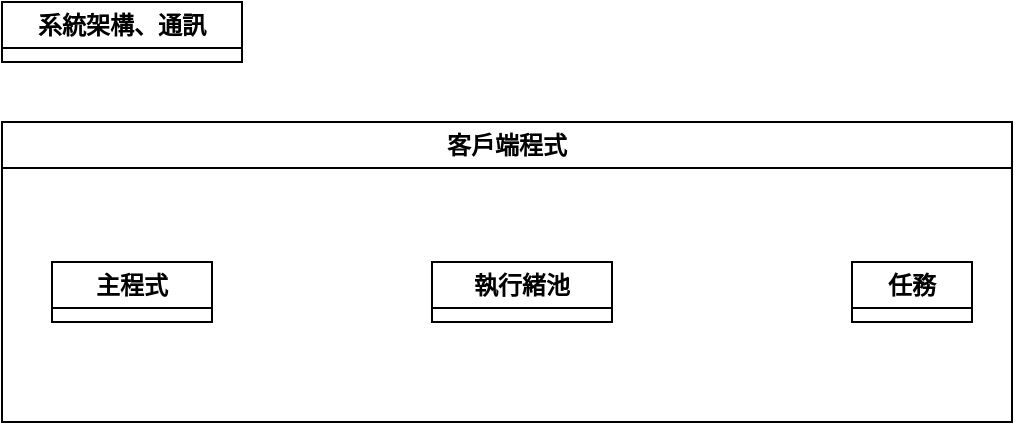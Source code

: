 <mxfile version="21.2.7" type="device">
  <diagram name="第 1 页" id="LXphBNRdYi32Dz727fMi">
    <mxGraphModel dx="1562" dy="837" grid="1" gridSize="10" guides="1" tooltips="1" connect="1" arrows="1" fold="1" page="1" pageScale="1" pageWidth="827" pageHeight="1169" math="0" shadow="0">
      <root>
        <mxCell id="0" />
        <mxCell id="1" parent="0" />
        <mxCell id="011NTTUWW6af43eOhtOa-1" value="系統架構、通訊" style="swimlane;whiteSpace=wrap;html=1;" vertex="1" collapsed="1" parent="1">
          <mxGeometry x="15" y="40" width="120" height="30" as="geometry">
            <mxRectangle x="20" y="40" width="1050" height="1010" as="alternateBounds" />
          </mxGeometry>
        </mxCell>
        <mxCell id="KqupfGYwpNCgRnsgn26B-1" value="" style="rounded=0;whiteSpace=wrap;html=1;" parent="011NTTUWW6af43eOhtOa-1" vertex="1">
          <mxGeometry x="33.75" y="90" width="140" height="370" as="geometry" />
        </mxCell>
        <mxCell id="KqupfGYwpNCgRnsgn26B-2" value="Web" style="rounded=0;whiteSpace=wrap;html=1;fillColor=#d5e8d4;strokeColor=#82b366;" parent="011NTTUWW6af43eOhtOa-1" vertex="1">
          <mxGeometry x="48.75" y="130" width="110" height="60" as="geometry" />
        </mxCell>
        <mxCell id="KqupfGYwpNCgRnsgn26B-5" value="Client" style="text;html=1;strokeColor=none;fillColor=none;align=center;verticalAlign=middle;whiteSpace=wrap;rounded=0;" parent="011NTTUWW6af43eOhtOa-1" vertex="1">
          <mxGeometry x="73.75" y="50" width="60" height="30" as="geometry" />
        </mxCell>
        <mxCell id="KqupfGYwpNCgRnsgn26B-6" value="" style="rounded=0;whiteSpace=wrap;html=1;" parent="011NTTUWW6af43eOhtOa-1" vertex="1">
          <mxGeometry x="303.75" y="90" width="140" height="370" as="geometry" />
        </mxCell>
        <mxCell id="KqupfGYwpNCgRnsgn26B-8" value="" style="endArrow=classic;html=1;rounded=0;exitX=1.014;exitY=0.091;exitDx=0;exitDy=0;exitPerimeter=0;entryX=-0.021;entryY=0.199;entryDx=0;entryDy=0;entryPerimeter=0;" parent="011NTTUWW6af43eOhtOa-1" source="KqupfGYwpNCgRnsgn26B-1" target="KqupfGYwpNCgRnsgn26B-6" edge="1">
          <mxGeometry width="50" height="50" relative="1" as="geometry">
            <mxPoint x="393.75" y="290" as="sourcePoint" />
            <mxPoint x="443.75" y="240" as="targetPoint" />
          </mxGeometry>
        </mxCell>
        <mxCell id="KqupfGYwpNCgRnsgn26B-10" value="" style="endArrow=classic;html=1;rounded=0;entryX=1.029;entryY=0.382;entryDx=0;entryDy=0;entryPerimeter=0;exitX=-0.014;exitY=0.323;exitDx=0;exitDy=0;exitPerimeter=0;" parent="011NTTUWW6af43eOhtOa-1" source="KqupfGYwpNCgRnsgn26B-6" target="KqupfGYwpNCgRnsgn26B-1" edge="1">
          <mxGeometry width="50" height="50" relative="1" as="geometry">
            <mxPoint x="393.75" y="290" as="sourcePoint" />
            <mxPoint x="443.75" y="240" as="targetPoint" />
          </mxGeometry>
        </mxCell>
        <mxCell id="KqupfGYwpNCgRnsgn26B-14" value="" style="endArrow=classic;startArrow=classic;html=1;rounded=0;exitX=1;exitY=0.574;exitDx=0;exitDy=0;exitPerimeter=0;entryX=0.014;entryY=0.574;entryDx=0;entryDy=0;entryPerimeter=0;" parent="011NTTUWW6af43eOhtOa-1" source="KqupfGYwpNCgRnsgn26B-1" target="KqupfGYwpNCgRnsgn26B-6" edge="1">
          <mxGeometry width="50" height="50" relative="1" as="geometry">
            <mxPoint x="393.75" y="290" as="sourcePoint" />
            <mxPoint x="443.75" y="240" as="targetPoint" />
          </mxGeometry>
        </mxCell>
        <mxCell id="KqupfGYwpNCgRnsgn26B-7" value="WebSocket Server" style="text;html=1;strokeColor=none;fillColor=none;align=center;verticalAlign=middle;whiteSpace=wrap;rounded=0;" parent="011NTTUWW6af43eOhtOa-1" vertex="1">
          <mxGeometry x="318.75" y="50" width="110" height="30" as="geometry" />
        </mxCell>
        <mxCell id="KqupfGYwpNCgRnsgn26B-9" value="Handshake" style="text;html=1;align=center;verticalAlign=middle;resizable=0;points=[];autosize=1;strokeColor=none;fillColor=none;" parent="011NTTUWW6af43eOhtOa-1" vertex="1">
          <mxGeometry x="203.75" y="108" width="80" height="30" as="geometry" />
        </mxCell>
        <mxCell id="KqupfGYwpNCgRnsgn26B-11" value="Acknowledge" style="text;html=1;align=center;verticalAlign=middle;resizable=0;points=[];autosize=1;strokeColor=none;fillColor=none;" parent="011NTTUWW6af43eOhtOa-1" vertex="1">
          <mxGeometry x="193.75" y="180" width="90" height="30" as="geometry" />
        </mxCell>
        <mxCell id="KqupfGYwpNCgRnsgn26B-15" value="Bi-direction Messages" style="text;html=1;align=center;verticalAlign=middle;resizable=0;points=[];autosize=1;strokeColor=none;fillColor=none;" parent="011NTTUWW6af43eOhtOa-1" vertex="1">
          <mxGeometry x="168.75" y="270" width="140" height="30" as="geometry" />
        </mxCell>
        <mxCell id="KqupfGYwpNCgRnsgn26B-16" value="" style="endArrow=classic;startArrow=classic;html=1;rounded=0;exitX=1;exitY=0.574;exitDx=0;exitDy=0;exitPerimeter=0;entryX=0.014;entryY=0.574;entryDx=0;entryDy=0;entryPerimeter=0;" parent="011NTTUWW6af43eOhtOa-1" edge="1">
          <mxGeometry width="50" height="50" relative="1" as="geometry">
            <mxPoint x="173.75" y="422" as="sourcePoint" />
            <mxPoint x="305.75" y="422" as="targetPoint" />
          </mxGeometry>
        </mxCell>
        <mxCell id="KqupfGYwpNCgRnsgn26B-17" value="Connection End" style="text;html=1;align=center;verticalAlign=middle;resizable=0;points=[];autosize=1;strokeColor=none;fillColor=none;" parent="011NTTUWW6af43eOhtOa-1" vertex="1">
          <mxGeometry x="183.75" y="390" width="110" height="30" as="geometry" />
        </mxCell>
        <mxCell id="KqupfGYwpNCgRnsgn26B-19" value="" style="rounded=0;whiteSpace=wrap;html=1;" parent="011NTTUWW6af43eOhtOa-1" vertex="1">
          <mxGeometry x="563.75" y="90" width="140" height="370" as="geometry" />
        </mxCell>
        <mxCell id="KqupfGYwpNCgRnsgn26B-20" value="RabbitMQ Server" style="text;html=1;strokeColor=none;fillColor=none;align=center;verticalAlign=middle;whiteSpace=wrap;rounded=0;" parent="011NTTUWW6af43eOhtOa-1" vertex="1">
          <mxGeometry x="578.75" y="50" width="110" height="30" as="geometry" />
        </mxCell>
        <mxCell id="KqupfGYwpNCgRnsgn26B-22" value="Pending&lt;br&gt;Queue" style="rounded=0;whiteSpace=wrap;html=1;fillColor=#ffe6cc;strokeColor=#d79b00;" parent="011NTTUWW6af43eOhtOa-1" vertex="1">
          <mxGeometry x="578.75" y="130" width="110" height="110" as="geometry" />
        </mxCell>
        <mxCell id="KqupfGYwpNCgRnsgn26B-24" style="edgeStyle=orthogonalEdgeStyle;rounded=0;orthogonalLoop=1;jettySize=auto;html=1;exitX=1;exitY=0.25;exitDx=0;exitDy=0;entryX=0;entryY=0.5;entryDx=0;entryDy=0;" parent="011NTTUWW6af43eOhtOa-1" source="KqupfGYwpNCgRnsgn26B-6" target="KqupfGYwpNCgRnsgn26B-22" edge="1">
          <mxGeometry relative="1" as="geometry">
            <Array as="points">
              <mxPoint x="443.75" y="185" />
            </Array>
          </mxGeometry>
        </mxCell>
        <mxCell id="KqupfGYwpNCgRnsgn26B-25" style="edgeStyle=orthogonalEdgeStyle;rounded=0;orthogonalLoop=1;jettySize=auto;html=1;exitX=0;exitY=0.5;exitDx=0;exitDy=0;" parent="011NTTUWW6af43eOhtOa-1" source="KqupfGYwpNCgRnsgn26B-23" edge="1">
          <mxGeometry relative="1" as="geometry">
            <mxPoint x="443.75" y="375" as="targetPoint" />
          </mxGeometry>
        </mxCell>
        <mxCell id="KqupfGYwpNCgRnsgn26B-23" value="Result&lt;br&gt;Queue" style="rounded=0;whiteSpace=wrap;html=1;fillColor=#ffe6cc;strokeColor=#d79b00;" parent="011NTTUWW6af43eOhtOa-1" vertex="1">
          <mxGeometry x="578.75" y="320" width="110" height="110" as="geometry" />
        </mxCell>
        <mxCell id="KqupfGYwpNCgRnsgn26B-26" value="&lt;font color=&quot;#ff3333&quot;&gt;JSON Payload&lt;/font&gt;" style="text;html=1;align=center;verticalAlign=middle;resizable=0;points=[];autosize=1;strokeColor=none;fillColor=none;" parent="011NTTUWW6af43eOhtOa-1" vertex="1">
          <mxGeometry x="188.75" y="310" width="100" height="30" as="geometry" />
        </mxCell>
        <mxCell id="KqupfGYwpNCgRnsgn26B-28" value="&lt;font color=&quot;#ff3333&quot;&gt;JSON Payload&lt;br&gt;&lt;/font&gt;" style="text;html=1;align=center;verticalAlign=middle;resizable=0;points=[];autosize=1;strokeColor=none;fillColor=none;" parent="011NTTUWW6af43eOhtOa-1" vertex="1">
          <mxGeometry x="453.75" y="190" width="100" height="30" as="geometry" />
        </mxCell>
        <mxCell id="KqupfGYwpNCgRnsgn26B-29" value="&lt;font color=&quot;#ff3333&quot;&gt;JSON Payload&lt;/font&gt;" style="text;html=1;align=center;verticalAlign=middle;resizable=0;points=[];autosize=1;strokeColor=none;fillColor=none;" parent="011NTTUWW6af43eOhtOa-1" vertex="1">
          <mxGeometry x="453.75" y="385" width="100" height="30" as="geometry" />
        </mxCell>
        <mxCell id="KqupfGYwpNCgRnsgn26B-30" value="Application" style="rounded=0;whiteSpace=wrap;html=1;fillColor=#d5e8d4;strokeColor=#82b366;" parent="011NTTUWW6af43eOhtOa-1" vertex="1">
          <mxGeometry x="48.75" y="250" width="110" height="60" as="geometry" />
        </mxCell>
        <mxCell id="KqupfGYwpNCgRnsgn26B-31" value="Program" style="rounded=0;whiteSpace=wrap;html=1;fillColor=#d5e8d4;strokeColor=#82b366;" parent="011NTTUWW6af43eOhtOa-1" vertex="1">
          <mxGeometry x="48.75" y="370" width="110" height="60" as="geometry" />
        </mxCell>
        <mxCell id="KqupfGYwpNCgRnsgn26B-32" value="Producer" style="text;html=1;align=center;verticalAlign=middle;resizable=0;points=[];autosize=1;strokeColor=none;fillColor=none;" parent="011NTTUWW6af43eOhtOa-1" vertex="1">
          <mxGeometry x="468.75" y="150" width="70" height="30" as="geometry" />
        </mxCell>
        <mxCell id="KqupfGYwpNCgRnsgn26B-33" value="Consumer" style="text;html=1;align=center;verticalAlign=middle;resizable=0;points=[];autosize=1;strokeColor=none;fillColor=none;" parent="011NTTUWW6af43eOhtOa-1" vertex="1">
          <mxGeometry x="463.75" y="340" width="80" height="30" as="geometry" />
        </mxCell>
        <mxCell id="KqupfGYwpNCgRnsgn26B-40" value="Client Message&lt;br style=&quot;border-color: var(--border-color);&quot;&gt;JSON Payload" style="swimlane;fontStyle=1;align=center;verticalAlign=top;childLayout=stackLayout;horizontal=1;startSize=40;horizontalStack=0;resizeParent=1;resizeParentMax=0;resizeLast=0;collapsible=0;marginBottom=0;html=1;whiteSpace=wrap;" parent="011NTTUWW6af43eOhtOa-1" vertex="1">
          <mxGeometry x="48.75" y="585" width="140" height="70" as="geometry" />
        </mxCell>
        <mxCell id="qoFY-LqlF0WkJDyeRGyF-2" value="ClientName" style="text;html=1;strokeColor=none;fillColor=none;align=center;verticalAlign=middle;spacingLeft=4;spacingRight=4;overflow=hidden;rotatable=0;points=[[0,0.5],[1,0.5]];portConstraint=eastwest;whiteSpace=wrap;" parent="KqupfGYwpNCgRnsgn26B-40" vertex="1">
          <mxGeometry y="40" width="140" height="30" as="geometry" />
        </mxCell>
        <mxCell id="KqupfGYwpNCgRnsgn26B-43" value="Server Message&lt;br style=&quot;border-color: var(--border-color);&quot;&gt;JSON Payload" style="swimlane;fontStyle=1;align=center;verticalAlign=top;childLayout=stackLayout;horizontal=1;startSize=40;horizontalStack=0;resizeParent=1;resizeParentMax=0;resizeLast=0;collapsible=0;marginBottom=0;html=1;whiteSpace=wrap;" parent="011NTTUWW6af43eOhtOa-1" vertex="1">
          <mxGeometry x="318.75" y="585" width="140" height="70" as="geometry" />
        </mxCell>
        <mxCell id="KqupfGYwpNCgRnsgn26B-47" value="ClientUUID" style="text;html=1;strokeColor=none;fillColor=none;align=center;verticalAlign=middle;spacingLeft=4;spacingRight=4;overflow=hidden;rotatable=0;points=[[0,0.5],[1,0.5]];portConstraint=eastwest;whiteSpace=wrap;" parent="KqupfGYwpNCgRnsgn26B-43" vertex="1">
          <mxGeometry y="40" width="140" height="30" as="geometry" />
        </mxCell>
        <mxCell id="PRVAVNiG4iK3DcqKCOQi-12" style="edgeStyle=orthogonalEdgeStyle;rounded=0;orthogonalLoop=1;jettySize=auto;html=1;exitX=1;exitY=0.25;exitDx=0;exitDy=0;entryX=0;entryY=0.25;entryDx=0;entryDy=0;" parent="011NTTUWW6af43eOhtOa-1" source="KqupfGYwpNCgRnsgn26B-40" target="KqupfGYwpNCgRnsgn26B-43" edge="1">
          <mxGeometry relative="1" as="geometry" />
        </mxCell>
        <mxCell id="PRVAVNiG4iK3DcqKCOQi-13" style="edgeStyle=orthogonalEdgeStyle;rounded=0;orthogonalLoop=1;jettySize=auto;html=1;exitX=0;exitY=0.5;exitDx=0;exitDy=0;" parent="011NTTUWW6af43eOhtOa-1" source="KqupfGYwpNCgRnsgn26B-47" target="qoFY-LqlF0WkJDyeRGyF-2" edge="1">
          <mxGeometry relative="1" as="geometry" />
        </mxCell>
        <mxCell id="KqupfGYwpNCgRnsgn26B-48" value="RabbitMQ&lt;br&gt;JSON Payload" style="swimlane;fontStyle=1;align=center;verticalAlign=top;childLayout=stackLayout;horizontal=1;startSize=40;horizontalStack=0;resizeParent=1;resizeParentMax=0;resizeLast=0;collapsible=0;marginBottom=0;html=1;whiteSpace=wrap;" parent="011NTTUWW6af43eOhtOa-1" vertex="1">
          <mxGeometry x="608.75" y="560" width="140" height="160" as="geometry" />
        </mxCell>
        <mxCell id="j6kptWZ_kedB2TX_4ibh-8" value="ClientUUID" style="text;html=1;strokeColor=none;fillColor=none;align=center;verticalAlign=middle;spacingLeft=4;spacingRight=4;overflow=hidden;rotatable=0;points=[[0,0.5],[1,0.5]];portConstraint=eastwest;whiteSpace=wrap;" parent="KqupfGYwpNCgRnsgn26B-48" vertex="1">
          <mxGeometry y="40" width="140" height="30" as="geometry" />
        </mxCell>
        <mxCell id="HzzBQW3_Ap6hoxM3S4qQ-1" value="ImageFileName" style="text;html=1;strokeColor=none;fillColor=none;align=center;verticalAlign=middle;spacingLeft=4;spacingRight=4;overflow=hidden;rotatable=0;points=[[0,0.5],[1,0.5]];portConstraint=eastwest;whiteSpace=wrap;" parent="KqupfGYwpNCgRnsgn26B-48" vertex="1">
          <mxGeometry y="70" width="140" height="30" as="geometry" />
        </mxCell>
        <mxCell id="KqupfGYwpNCgRnsgn26B-50" value="ImageBase64Data" style="text;html=1;strokeColor=none;fillColor=none;align=center;verticalAlign=middle;spacingLeft=4;spacingRight=4;overflow=hidden;rotatable=0;points=[[0,0.5],[1,0.5]];portConstraint=eastwest;whiteSpace=wrap;" parent="KqupfGYwpNCgRnsgn26B-48" vertex="1">
          <mxGeometry y="100" width="140" height="30" as="geometry" />
        </mxCell>
        <mxCell id="KqupfGYwpNCgRnsgn26B-51" value="OcrResult" style="text;html=1;strokeColor=none;fillColor=none;align=center;verticalAlign=middle;spacingLeft=4;spacingRight=4;overflow=hidden;rotatable=0;points=[[0,0.5],[1,0.5]];portConstraint=eastwest;whiteSpace=wrap;" parent="KqupfGYwpNCgRnsgn26B-48" vertex="1">
          <mxGeometry y="130" width="140" height="30" as="geometry" />
        </mxCell>
        <mxCell id="KqupfGYwpNCgRnsgn26B-66" style="edgeStyle=orthogonalEdgeStyle;rounded=0;orthogonalLoop=1;jettySize=auto;html=1;exitX=0;exitY=0.75;exitDx=0;exitDy=0;entryX=1;entryY=0.5;entryDx=0;entryDy=0;" parent="011NTTUWW6af43eOhtOa-1" source="KqupfGYwpNCgRnsgn26B-52" target="KqupfGYwpNCgRnsgn26B-23" edge="1">
          <mxGeometry relative="1" as="geometry">
            <Array as="points">
              <mxPoint x="813.75" y="375" />
            </Array>
          </mxGeometry>
        </mxCell>
        <mxCell id="KqupfGYwpNCgRnsgn26B-52" value="" style="rounded=0;whiteSpace=wrap;html=1;" parent="011NTTUWW6af43eOhtOa-1" vertex="1">
          <mxGeometry x="813.75" y="90" width="140" height="370" as="geometry" />
        </mxCell>
        <mxCell id="KqupfGYwpNCgRnsgn26B-62" style="edgeStyle=orthogonalEdgeStyle;rounded=0;orthogonalLoop=1;jettySize=auto;html=1;exitX=1;exitY=0.5;exitDx=0;exitDy=0;entryX=0;entryY=0.25;entryDx=0;entryDy=0;" parent="011NTTUWW6af43eOhtOa-1" source="KqupfGYwpNCgRnsgn26B-22" target="KqupfGYwpNCgRnsgn26B-52" edge="1">
          <mxGeometry relative="1" as="geometry">
            <Array as="points">
              <mxPoint x="688.75" y="183" />
              <mxPoint x="751.75" y="183" />
            </Array>
          </mxGeometry>
        </mxCell>
        <mxCell id="KqupfGYwpNCgRnsgn26B-53" value="Process 1" style="rounded=0;whiteSpace=wrap;html=1;fillColor=#dae8fc;strokeColor=#6c8ebf;" parent="011NTTUWW6af43eOhtOa-1" vertex="1">
          <mxGeometry x="828.75" y="130" width="110" height="60" as="geometry" />
        </mxCell>
        <mxCell id="KqupfGYwpNCgRnsgn26B-54" value="OCR Server" style="text;html=1;strokeColor=none;fillColor=none;align=center;verticalAlign=middle;whiteSpace=wrap;rounded=0;" parent="011NTTUWW6af43eOhtOa-1" vertex="1">
          <mxGeometry x="848.75" y="50" width="70" height="30" as="geometry" />
        </mxCell>
        <mxCell id="KqupfGYwpNCgRnsgn26B-55" value="Process 2" style="rounded=0;whiteSpace=wrap;html=1;fillColor=#dae8fc;strokeColor=#6c8ebf;" parent="011NTTUWW6af43eOhtOa-1" vertex="1">
          <mxGeometry x="828.75" y="210" width="110" height="60" as="geometry" />
        </mxCell>
        <mxCell id="KqupfGYwpNCgRnsgn26B-56" value="....." style="rounded=0;whiteSpace=wrap;html=1;fillColor=#dae8fc;strokeColor=#6c8ebf;" parent="011NTTUWW6af43eOhtOa-1" vertex="1">
          <mxGeometry x="828.75" y="370" width="110" height="60" as="geometry" />
        </mxCell>
        <mxCell id="KqupfGYwpNCgRnsgn26B-57" value="Process 3" style="rounded=0;whiteSpace=wrap;html=1;fillColor=#dae8fc;strokeColor=#6c8ebf;" parent="011NTTUWW6af43eOhtOa-1" vertex="1">
          <mxGeometry x="828.75" y="290" width="110" height="60" as="geometry" />
        </mxCell>
        <mxCell id="KqupfGYwpNCgRnsgn26B-58" value="OCR Server&lt;br&gt;JSON Payload" style="swimlane;fontStyle=1;align=center;verticalAlign=top;childLayout=stackLayout;horizontal=1;startSize=40;horizontalStack=0;resizeParent=1;resizeParentMax=0;resizeLast=0;collapsible=0;marginBottom=0;html=1;whiteSpace=wrap;" parent="011NTTUWW6af43eOhtOa-1" vertex="1">
          <mxGeometry x="858.75" y="560" width="140" height="130" as="geometry" />
        </mxCell>
        <mxCell id="j6kptWZ_kedB2TX_4ibh-9" value="ClientUUID" style="text;html=1;strokeColor=none;fillColor=none;align=center;verticalAlign=middle;spacingLeft=4;spacingRight=4;overflow=hidden;rotatable=0;points=[[0,0.5],[1,0.5]];portConstraint=eastwest;whiteSpace=wrap;" parent="KqupfGYwpNCgRnsgn26B-58" vertex="1">
          <mxGeometry y="40" width="140" height="30" as="geometry" />
        </mxCell>
        <mxCell id="HzzBQW3_Ap6hoxM3S4qQ-2" value="ImageFileName" style="text;html=1;strokeColor=none;fillColor=none;align=center;verticalAlign=middle;spacingLeft=4;spacingRight=4;overflow=hidden;rotatable=0;points=[[0,0.5],[1,0.5]];portConstraint=eastwest;whiteSpace=wrap;" parent="KqupfGYwpNCgRnsgn26B-58" vertex="1">
          <mxGeometry y="70" width="140" height="30" as="geometry" />
        </mxCell>
        <mxCell id="KqupfGYwpNCgRnsgn26B-61" value="OcrResult" style="text;html=1;strokeColor=none;fillColor=none;align=center;verticalAlign=middle;spacingLeft=4;spacingRight=4;overflow=hidden;rotatable=0;points=[[0,0.5],[1,0.5]];portConstraint=eastwest;whiteSpace=wrap;" parent="KqupfGYwpNCgRnsgn26B-58" vertex="1">
          <mxGeometry y="100" width="140" height="30" as="geometry" />
        </mxCell>
        <mxCell id="HzzBQW3_Ap6hoxM3S4qQ-3" style="edgeStyle=orthogonalEdgeStyle;rounded=0;orthogonalLoop=1;jettySize=auto;html=1;entryX=0;entryY=0.5;entryDx=0;entryDy=0;" parent="011NTTUWW6af43eOhtOa-1" source="j6kptWZ_kedB2TX_4ibh-8" target="j6kptWZ_kedB2TX_4ibh-9" edge="1">
          <mxGeometry relative="1" as="geometry" />
        </mxCell>
        <mxCell id="HzzBQW3_Ap6hoxM3S4qQ-4" style="edgeStyle=orthogonalEdgeStyle;rounded=0;orthogonalLoop=1;jettySize=auto;html=1;exitX=0;exitY=0.5;exitDx=0;exitDy=0;entryX=1;entryY=0.5;entryDx=0;entryDy=0;" parent="011NTTUWW6af43eOhtOa-1" source="HzzBQW3_Ap6hoxM3S4qQ-2" target="HzzBQW3_Ap6hoxM3S4qQ-1" edge="1">
          <mxGeometry relative="1" as="geometry" />
        </mxCell>
        <mxCell id="KqupfGYwpNCgRnsgn26B-67" value="&lt;font color=&quot;#ff3333&quot;&gt;JSON Payload&lt;/font&gt;" style="text;html=1;align=center;verticalAlign=middle;resizable=0;points=[];autosize=1;strokeColor=none;fillColor=none;" parent="011NTTUWW6af43eOhtOa-1" vertex="1">
          <mxGeometry x="703.75" y="190" width="100" height="30" as="geometry" />
        </mxCell>
        <mxCell id="KqupfGYwpNCgRnsgn26B-68" value="Consumer" style="text;html=1;align=center;verticalAlign=middle;resizable=0;points=[];autosize=1;strokeColor=none;fillColor=none;" parent="011NTTUWW6af43eOhtOa-1" vertex="1">
          <mxGeometry x="713.75" y="145" width="80" height="30" as="geometry" />
        </mxCell>
        <mxCell id="KqupfGYwpNCgRnsgn26B-69" value="&lt;font color=&quot;#ff3333&quot;&gt;JSON Payload&lt;/font&gt;" style="text;html=1;align=center;verticalAlign=middle;resizable=0;points=[];autosize=1;strokeColor=none;fillColor=none;" parent="011NTTUWW6af43eOhtOa-1" vertex="1">
          <mxGeometry x="703.75" y="380" width="100" height="30" as="geometry" />
        </mxCell>
        <mxCell id="KqupfGYwpNCgRnsgn26B-70" value="Producer" style="text;html=1;align=center;verticalAlign=middle;resizable=0;points=[];autosize=1;strokeColor=none;fillColor=none;" parent="011NTTUWW6af43eOhtOa-1" vertex="1">
          <mxGeometry x="718.75" y="340" width="70" height="30" as="geometry" />
        </mxCell>
        <mxCell id="j6kptWZ_kedB2TX_4ibh-1" value="Coroutine 1" style="rounded=0;whiteSpace=wrap;html=1;fillColor=#dae8fc;strokeColor=#6c8ebf;" parent="011NTTUWW6af43eOhtOa-1" vertex="1">
          <mxGeometry x="318.75" y="125" width="110" height="60" as="geometry" />
        </mxCell>
        <mxCell id="j6kptWZ_kedB2TX_4ibh-2" value="Coroutine 2" style="rounded=0;whiteSpace=wrap;html=1;fillColor=#dae8fc;strokeColor=#6c8ebf;" parent="011NTTUWW6af43eOhtOa-1" vertex="1">
          <mxGeometry x="318.75" y="205" width="110" height="60" as="geometry" />
        </mxCell>
        <mxCell id="j6kptWZ_kedB2TX_4ibh-3" value="....." style="rounded=0;whiteSpace=wrap;html=1;fillColor=#dae8fc;strokeColor=#6c8ebf;" parent="011NTTUWW6af43eOhtOa-1" vertex="1">
          <mxGeometry x="318.75" y="365" width="110" height="60" as="geometry" />
        </mxCell>
        <mxCell id="j6kptWZ_kedB2TX_4ibh-4" value="Coroutine 3" style="rounded=0;whiteSpace=wrap;html=1;fillColor=#dae8fc;strokeColor=#6c8ebf;" parent="011NTTUWW6af43eOhtOa-1" vertex="1">
          <mxGeometry x="318.75" y="285" width="110" height="60" as="geometry" />
        </mxCell>
        <mxCell id="PRVAVNiG4iK3DcqKCOQi-2" value="Client Message&lt;br style=&quot;border-color: var(--border-color);&quot;&gt;JSON Payload" style="swimlane;fontStyle=1;align=center;verticalAlign=top;childLayout=stackLayout;horizontal=1;startSize=40;horizontalStack=0;resizeParent=1;resizeParentMax=0;resizeLast=0;collapsible=0;marginBottom=0;html=1;whiteSpace=wrap;" parent="011NTTUWW6af43eOhtOa-1" vertex="1">
          <mxGeometry x="48.75" y="850" width="140" height="130" as="geometry" />
        </mxCell>
        <mxCell id="PRVAVNiG4iK3DcqKCOQi-11" value="ClientUUID" style="text;html=1;strokeColor=none;fillColor=none;align=center;verticalAlign=middle;spacingLeft=4;spacingRight=4;overflow=hidden;rotatable=0;points=[[0,0.5],[1,0.5]];portConstraint=eastwest;whiteSpace=wrap;" parent="PRVAVNiG4iK3DcqKCOQi-2" vertex="1">
          <mxGeometry y="40" width="140" height="30" as="geometry" />
        </mxCell>
        <mxCell id="PRVAVNiG4iK3DcqKCOQi-4" value="ImageFileName" style="text;html=1;strokeColor=none;fillColor=none;align=center;verticalAlign=middle;spacingLeft=4;spacingRight=4;overflow=hidden;rotatable=0;points=[[0,0.5],[1,0.5]];portConstraint=eastwest;whiteSpace=wrap;" parent="PRVAVNiG4iK3DcqKCOQi-2" vertex="1">
          <mxGeometry y="70" width="140" height="30" as="geometry" />
        </mxCell>
        <mxCell id="PRVAVNiG4iK3DcqKCOQi-5" value="ImageBase64Data" style="text;html=1;strokeColor=none;fillColor=none;align=center;verticalAlign=middle;spacingLeft=4;spacingRight=4;overflow=hidden;rotatable=0;points=[[0,0.5],[1,0.5]];portConstraint=eastwest;whiteSpace=wrap;" parent="PRVAVNiG4iK3DcqKCOQi-2" vertex="1">
          <mxGeometry y="100" width="140" height="30" as="geometry" />
        </mxCell>
        <mxCell id="PRVAVNiG4iK3DcqKCOQi-6" value="Server Message&lt;br style=&quot;border-color: var(--border-color);&quot;&gt;JSON Payload" style="swimlane;fontStyle=1;align=center;verticalAlign=top;childLayout=stackLayout;horizontal=1;startSize=40;horizontalStack=0;resizeParent=1;resizeParentMax=0;resizeLast=0;collapsible=0;marginBottom=0;html=1;whiteSpace=wrap;" parent="011NTTUWW6af43eOhtOa-1" vertex="1">
          <mxGeometry x="318.75" y="850" width="140" height="130" as="geometry" />
        </mxCell>
        <mxCell id="PRVAVNiG4iK3DcqKCOQi-7" value="ResponseMessage" style="text;html=1;strokeColor=none;fillColor=none;align=center;verticalAlign=middle;spacingLeft=4;spacingRight=4;overflow=hidden;rotatable=0;points=[[0,0.5],[1,0.5]];portConstraint=eastwest;whiteSpace=wrap;" parent="PRVAVNiG4iK3DcqKCOQi-6" vertex="1">
          <mxGeometry y="40" width="140" height="30" as="geometry" />
        </mxCell>
        <mxCell id="PRVAVNiG4iK3DcqKCOQi-8" value="ImageFileName" style="text;html=1;strokeColor=none;fillColor=none;align=center;verticalAlign=middle;spacingLeft=4;spacingRight=4;overflow=hidden;rotatable=0;points=[[0,0.5],[1,0.5]];portConstraint=eastwest;whiteSpace=wrap;" parent="PRVAVNiG4iK3DcqKCOQi-6" vertex="1">
          <mxGeometry y="70" width="140" height="30" as="geometry" />
        </mxCell>
        <mxCell id="PRVAVNiG4iK3DcqKCOQi-9" value="OcrResult" style="text;html=1;strokeColor=none;fillColor=none;align=center;verticalAlign=middle;spacingLeft=4;spacingRight=4;overflow=hidden;rotatable=0;points=[[0,0.5],[1,0.5]];portConstraint=eastwest;whiteSpace=wrap;" parent="PRVAVNiG4iK3DcqKCOQi-6" vertex="1">
          <mxGeometry y="100" width="140" height="30" as="geometry" />
        </mxCell>
        <mxCell id="PRVAVNiG4iK3DcqKCOQi-16" style="edgeStyle=orthogonalEdgeStyle;rounded=0;orthogonalLoop=1;jettySize=auto;html=1;exitX=1;exitY=0.5;exitDx=0;exitDy=0;entryX=0;entryY=0.5;entryDx=0;entryDy=0;startArrow=classic;startFill=1;" parent="011NTTUWW6af43eOhtOa-1" source="PRVAVNiG4iK3DcqKCOQi-4" target="PRVAVNiG4iK3DcqKCOQi-8" edge="1">
          <mxGeometry relative="1" as="geometry" />
        </mxCell>
        <mxCell id="PRVAVNiG4iK3DcqKCOQi-14" value="Handshake" style="text;html=1;align=center;verticalAlign=middle;resizable=0;points=[];autosize=1;strokeColor=none;fillColor=none;" parent="011NTTUWW6af43eOhtOa-1" vertex="1">
          <mxGeometry x="213.75" y="565" width="80" height="30" as="geometry" />
        </mxCell>
        <mxCell id="PRVAVNiG4iK3DcqKCOQi-15" value="Acknowledge" style="text;html=1;align=center;verticalAlign=middle;resizable=0;points=[];autosize=1;strokeColor=none;fillColor=none;" parent="011NTTUWW6af43eOhtOa-1" vertex="1">
          <mxGeometry x="208.75" y="650" width="90" height="30" as="geometry" />
        </mxCell>
        <mxCell id="PRVAVNiG4iK3DcqKCOQi-17" value="Bi-direction Messages" style="text;html=1;align=center;verticalAlign=middle;resizable=0;points=[];autosize=1;strokeColor=none;fillColor=none;" parent="011NTTUWW6af43eOhtOa-1" vertex="1">
          <mxGeometry x="183.75" y="900" width="140" height="30" as="geometry" />
        </mxCell>
        <mxCell id="HzzBQW3_Ap6hoxM3S4qQ-5" value="Consume" style="text;html=1;align=center;verticalAlign=middle;resizable=0;points=[];autosize=1;strokeColor=none;fillColor=none;" parent="011NTTUWW6af43eOhtOa-1" vertex="1">
          <mxGeometry x="768.75" y="580" width="70" height="30" as="geometry" />
        </mxCell>
        <mxCell id="HzzBQW3_Ap6hoxM3S4qQ-6" value="Produce" style="text;html=1;align=center;verticalAlign=middle;resizable=0;points=[];autosize=1;strokeColor=none;fillColor=none;" parent="011NTTUWW6af43eOhtOa-1" vertex="1">
          <mxGeometry x="768.75" y="655" width="70" height="30" as="geometry" />
        </mxCell>
        <mxCell id="99HaWsGdwvyVWMwJlH4X-2" value="" style="shape=flexArrow;endArrow=classic;html=1;rounded=0;" parent="011NTTUWW6af43eOhtOa-1" edge="1">
          <mxGeometry width="50" height="50" relative="1" as="geometry">
            <mxPoint x="243.25" y="720" as="sourcePoint" />
            <mxPoint x="243.25" y="790" as="targetPoint" />
          </mxGeometry>
        </mxCell>
        <mxCell id="99HaWsGdwvyVWMwJlH4X-3" value="" style="shape=flexArrow;endArrow=classic;html=1;rounded=0;" parent="011NTTUWW6af43eOhtOa-1" edge="1">
          <mxGeometry width="50" height="50" relative="1" as="geometry">
            <mxPoint x="508.75" y="815" as="sourcePoint" />
            <mxPoint x="568.75" y="765" as="targetPoint" />
          </mxGeometry>
        </mxCell>
        <mxCell id="99HaWsGdwvyVWMwJlH4X-4" value="" style="rounded=0;whiteSpace=wrap;html=1;fillColor=none;" parent="011NTTUWW6af43eOhtOa-1" vertex="1">
          <mxGeometry x="33.75" y="545" width="445" height="150" as="geometry" />
        </mxCell>
        <mxCell id="99HaWsGdwvyVWMwJlH4X-5" value="" style="rounded=0;whiteSpace=wrap;html=1;fillColor=none;" parent="011NTTUWW6af43eOhtOa-1" vertex="1">
          <mxGeometry x="31.25" y="840" width="445" height="150" as="geometry" />
        </mxCell>
        <mxCell id="99HaWsGdwvyVWMwJlH4X-6" value="" style="rounded=0;whiteSpace=wrap;html=1;fillColor=none;" parent="011NTTUWW6af43eOhtOa-1" vertex="1">
          <mxGeometry x="593.75" y="545" width="430" height="190" as="geometry" />
        </mxCell>
        <mxCell id="99HaWsGdwvyVWMwJlH4X-9" value="&lt;font style=&quot;font-size: 15px;&quot;&gt;&lt;b&gt;Clinet and Server First Communication&lt;/b&gt;&lt;/font&gt;" style="text;html=1;align=center;verticalAlign=middle;resizable=0;points=[];autosize=1;strokeColor=none;fillColor=none;" parent="011NTTUWW6af43eOhtOa-1" vertex="1">
          <mxGeometry x="106.25" y="500" width="300" height="30" as="geometry" />
        </mxCell>
        <mxCell id="99HaWsGdwvyVWMwJlH4X-10" value="&lt;font style=&quot;font-size: 15px;&quot;&gt;&lt;b&gt;Client Upload Image and Server Return OCR&amp;nbsp; Result&lt;/b&gt;&lt;/font&gt;" style="text;html=1;align=center;verticalAlign=middle;resizable=0;points=[];autosize=1;strokeColor=none;fillColor=none;" parent="011NTTUWW6af43eOhtOa-1" vertex="1">
          <mxGeometry x="61.25" y="800" width="390" height="30" as="geometry" />
        </mxCell>
        <mxCell id="99HaWsGdwvyVWMwJlH4X-11" value="&lt;font style=&quot;font-size: 15px;&quot;&gt;&lt;b&gt;OCR Server Process Image and Execute OCR&lt;/b&gt;&lt;/font&gt;" style="text;html=1;align=center;verticalAlign=middle;resizable=0;points=[];autosize=1;strokeColor=none;fillColor=none;" parent="011NTTUWW6af43eOhtOa-1" vertex="1">
          <mxGeometry x="643.75" y="500" width="350" height="30" as="geometry" />
        </mxCell>
        <mxCell id="011NTTUWW6af43eOhtOa-30" value="客戶端程式" style="swimlane;whiteSpace=wrap;html=1;" vertex="1" parent="1">
          <mxGeometry x="15" y="100" width="505" height="150" as="geometry">
            <mxRectangle x="15" y="100" width="100" height="30" as="alternateBounds" />
          </mxGeometry>
        </mxCell>
        <mxCell id="011NTTUWW6af43eOhtOa-77" value="執行緒池" style="swimlane;whiteSpace=wrap;html=1;" vertex="1" collapsed="1" parent="011NTTUWW6af43eOhtOa-30">
          <mxGeometry x="215" y="70" width="90" height="30" as="geometry">
            <mxRectangle x="475" y="90" width="760" height="570" as="alternateBounds" />
          </mxGeometry>
        </mxCell>
        <mxCell id="011NTTUWW6af43eOhtOa-97" value="" style="rounded=0;whiteSpace=wrap;html=1;fillColor=none;" vertex="1" parent="011NTTUWW6af43eOhtOa-77">
          <mxGeometry x="30" y="220" width="590" height="330" as="geometry" />
        </mxCell>
        <mxCell id="011NTTUWW6af43eOhtOa-98" value="執行緒1" style="rounded=0;whiteSpace=wrap;html=1;" vertex="1" parent="011NTTUWW6af43eOhtOa-77">
          <mxGeometry x="50" y="420" width="120" height="100" as="geometry" />
        </mxCell>
        <mxCell id="011NTTUWW6af43eOhtOa-99" value="執行緒2" style="rounded=0;whiteSpace=wrap;html=1;" vertex="1" parent="011NTTUWW6af43eOhtOa-77">
          <mxGeometry x="193" y="420" width="120" height="100" as="geometry" />
        </mxCell>
        <mxCell id="011NTTUWW6af43eOhtOa-100" value="執行緒3" style="rounded=0;whiteSpace=wrap;html=1;" vertex="1" parent="011NTTUWW6af43eOhtOa-77">
          <mxGeometry x="337" y="420" width="120" height="100" as="geometry" />
        </mxCell>
        <mxCell id="011NTTUWW6af43eOhtOa-101" value="執行緒N.." style="rounded=0;whiteSpace=wrap;html=1;" vertex="1" parent="011NTTUWW6af43eOhtOa-77">
          <mxGeometry x="480" y="420" width="120" height="100" as="geometry" />
        </mxCell>
        <mxCell id="011NTTUWW6af43eOhtOa-102" value="&lt;font style=&quot;font-size: 20px;&quot;&gt;執行緒池&lt;/font&gt;" style="text;html=1;align=center;verticalAlign=middle;resizable=0;points=[];autosize=1;strokeColor=none;fillColor=none;" vertex="1" parent="011NTTUWW6af43eOhtOa-77">
          <mxGeometry x="630" y="365" width="100" height="40" as="geometry" />
        </mxCell>
        <mxCell id="011NTTUWW6af43eOhtOa-104" value="" style="rounded=0;whiteSpace=wrap;html=1;fillColor=none;" vertex="1" parent="011NTTUWW6af43eOhtOa-77">
          <mxGeometry x="30" y="50" width="590" height="80" as="geometry" />
        </mxCell>
        <mxCell id="011NTTUWW6af43eOhtOa-105" value="任務1" style="rounded=0;whiteSpace=wrap;html=1;" vertex="1" parent="011NTTUWW6af43eOhtOa-77">
          <mxGeometry x="50" y="60" width="90" height="60" as="geometry" />
        </mxCell>
        <mxCell id="011NTTUWW6af43eOhtOa-106" value="任務2" style="rounded=0;whiteSpace=wrap;html=1;" vertex="1" parent="011NTTUWW6af43eOhtOa-77">
          <mxGeometry x="167" y="60" width="90" height="60" as="geometry" />
        </mxCell>
        <mxCell id="011NTTUWW6af43eOhtOa-107" value="任務3" style="rounded=0;whiteSpace=wrap;html=1;" vertex="1" parent="011NTTUWW6af43eOhtOa-77">
          <mxGeometry x="283" y="60" width="90" height="60" as="geometry" />
        </mxCell>
        <mxCell id="011NTTUWW6af43eOhtOa-108" value="任務4" style="rounded=0;whiteSpace=wrap;html=1;" vertex="1" parent="011NTTUWW6af43eOhtOa-77">
          <mxGeometry x="400" y="60" width="90" height="60" as="geometry" />
        </mxCell>
        <mxCell id="011NTTUWW6af43eOhtOa-109" value="任務N..." style="rounded=0;whiteSpace=wrap;html=1;" vertex="1" parent="011NTTUWW6af43eOhtOa-77">
          <mxGeometry x="510" y="60" width="90" height="60" as="geometry" />
        </mxCell>
        <mxCell id="011NTTUWW6af43eOhtOa-110" style="edgeStyle=orthogonalEdgeStyle;rounded=0;orthogonalLoop=1;jettySize=auto;html=1;" edge="1" parent="011NTTUWW6af43eOhtOa-77" source="011NTTUWW6af43eOhtOa-114" target="011NTTUWW6af43eOhtOa-98">
          <mxGeometry relative="1" as="geometry" />
        </mxCell>
        <mxCell id="011NTTUWW6af43eOhtOa-111" style="edgeStyle=orthogonalEdgeStyle;rounded=0;orthogonalLoop=1;jettySize=auto;html=1;exitX=0.5;exitY=1;exitDx=0;exitDy=0;" edge="1" parent="011NTTUWW6af43eOhtOa-77" source="011NTTUWW6af43eOhtOa-114" target="011NTTUWW6af43eOhtOa-99">
          <mxGeometry relative="1" as="geometry" />
        </mxCell>
        <mxCell id="011NTTUWW6af43eOhtOa-112" style="edgeStyle=orthogonalEdgeStyle;rounded=0;orthogonalLoop=1;jettySize=auto;html=1;exitX=0.5;exitY=1;exitDx=0;exitDy=0;" edge="1" parent="011NTTUWW6af43eOhtOa-77" source="011NTTUWW6af43eOhtOa-114" target="011NTTUWW6af43eOhtOa-100">
          <mxGeometry relative="1" as="geometry" />
        </mxCell>
        <mxCell id="011NTTUWW6af43eOhtOa-113" style="edgeStyle=orthogonalEdgeStyle;rounded=0;orthogonalLoop=1;jettySize=auto;html=1;exitX=0.5;exitY=1;exitDx=0;exitDy=0;" edge="1" parent="011NTTUWW6af43eOhtOa-77" source="011NTTUWW6af43eOhtOa-114" target="011NTTUWW6af43eOhtOa-101">
          <mxGeometry relative="1" as="geometry" />
        </mxCell>
        <mxCell id="011NTTUWW6af43eOhtOa-114" value="任務調度器" style="rounded=0;whiteSpace=wrap;html=1;" vertex="1" parent="011NTTUWW6af43eOhtOa-77">
          <mxGeometry x="50" y="240" width="550" height="60" as="geometry" />
        </mxCell>
        <mxCell id="011NTTUWW6af43eOhtOa-103" style="edgeStyle=orthogonalEdgeStyle;rounded=0;orthogonalLoop=1;jettySize=auto;html=1;entryX=0.5;entryY=0;entryDx=0;entryDy=0;" edge="1" parent="011NTTUWW6af43eOhtOa-77" source="011NTTUWW6af43eOhtOa-104" target="011NTTUWW6af43eOhtOa-114">
          <mxGeometry relative="1" as="geometry" />
        </mxCell>
        <mxCell id="011NTTUWW6af43eOhtOa-115" value="&lt;font style=&quot;font-size: 20px;&quot;&gt;待處理任務&lt;/font&gt;" style="text;html=1;align=center;verticalAlign=middle;resizable=0;points=[];autosize=1;strokeColor=none;fillColor=none;" vertex="1" parent="011NTTUWW6af43eOhtOa-77">
          <mxGeometry x="631" y="70" width="120" height="40" as="geometry" />
        </mxCell>
        <mxCell id="011NTTUWW6af43eOhtOa-157" value="任務" style="swimlane;whiteSpace=wrap;html=1;" vertex="1" collapsed="1" parent="011NTTUWW6af43eOhtOa-30">
          <mxGeometry x="425" y="70" width="60" height="30" as="geometry">
            <mxRectangle x="612" y="30" width="773" height="670" as="alternateBounds" />
          </mxGeometry>
        </mxCell>
        <mxCell id="011NTTUWW6af43eOhtOa-159" value="初始化&lt;br&gt;WebSocket物件" style="rounded=0;whiteSpace=wrap;html=1;" vertex="1" parent="011NTTUWW6af43eOhtOa-157">
          <mxGeometry x="13" y="140.5" width="120" height="60" as="geometry" />
        </mxCell>
        <mxCell id="011NTTUWW6af43eOhtOa-161" value="向伺服器發起連線" style="whiteSpace=wrap;html=1;rounded=0;" vertex="1" parent="011NTTUWW6af43eOhtOa-157">
          <mxGeometry x="13" y="280.5" width="120" height="60" as="geometry" />
        </mxCell>
        <mxCell id="011NTTUWW6af43eOhtOa-158" value="" style="edgeStyle=orthogonalEdgeStyle;rounded=0;orthogonalLoop=1;jettySize=auto;html=1;" edge="1" parent="011NTTUWW6af43eOhtOa-157" source="011NTTUWW6af43eOhtOa-159" target="011NTTUWW6af43eOhtOa-161">
          <mxGeometry relative="1" as="geometry" />
        </mxCell>
        <mxCell id="011NTTUWW6af43eOhtOa-163" value="發送客戶端名稱&lt;br&gt;給伺服器" style="whiteSpace=wrap;html=1;rounded=0;" vertex="1" parent="011NTTUWW6af43eOhtOa-157">
          <mxGeometry x="13" y="420.5" width="120" height="60" as="geometry" />
        </mxCell>
        <mxCell id="011NTTUWW6af43eOhtOa-160" value="" style="edgeStyle=orthogonalEdgeStyle;rounded=0;orthogonalLoop=1;jettySize=auto;html=1;" edge="1" parent="011NTTUWW6af43eOhtOa-157" source="011NTTUWW6af43eOhtOa-161" target="011NTTUWW6af43eOhtOa-163">
          <mxGeometry relative="1" as="geometry" />
        </mxCell>
        <mxCell id="011NTTUWW6af43eOhtOa-165" value="開始與伺服器通訊" style="whiteSpace=wrap;html=1;rounded=0;" vertex="1" parent="011NTTUWW6af43eOhtOa-157">
          <mxGeometry x="283" y="140.5" width="120" height="60" as="geometry" />
        </mxCell>
        <mxCell id="011NTTUWW6af43eOhtOa-167" value="傳送圖片給伺服器" style="whiteSpace=wrap;html=1;rounded=0;" vertex="1" parent="011NTTUWW6af43eOhtOa-157">
          <mxGeometry x="283" y="420" width="120" height="60" as="geometry" />
        </mxCell>
        <mxCell id="011NTTUWW6af43eOhtOa-168" value="" style="edgeStyle=orthogonalEdgeStyle;rounded=0;orthogonalLoop=1;jettySize=auto;html=1;" edge="1" parent="011NTTUWW6af43eOhtOa-157" source="011NTTUWW6af43eOhtOa-170" target="011NTTUWW6af43eOhtOa-167">
          <mxGeometry relative="1" as="geometry" />
        </mxCell>
        <mxCell id="011NTTUWW6af43eOhtOa-170" value="是否還有圖片&lt;br style=&quot;border-color: var(--border-color);&quot;&gt;沒有傳送&lt;br style=&quot;border-color: var(--border-color);&quot;&gt;給伺服器?" style="rhombus;whiteSpace=wrap;html=1;rounded=0;" vertex="1" parent="011NTTUWW6af43eOhtOa-157">
          <mxGeometry x="283" y="255.5" width="120" height="110" as="geometry" />
        </mxCell>
        <mxCell id="011NTTUWW6af43eOhtOa-164" value="" style="edgeStyle=orthogonalEdgeStyle;rounded=0;orthogonalLoop=1;jettySize=auto;html=1;" edge="1" parent="011NTTUWW6af43eOhtOa-157" source="011NTTUWW6af43eOhtOa-165" target="011NTTUWW6af43eOhtOa-170">
          <mxGeometry relative="1" as="geometry" />
        </mxCell>
        <mxCell id="011NTTUWW6af43eOhtOa-172" value="斷開與伺服器的連線" style="whiteSpace=wrap;html=1;rounded=0;" vertex="1" parent="011NTTUWW6af43eOhtOa-157">
          <mxGeometry x="483" y="280.5" width="120" height="60" as="geometry" />
        </mxCell>
        <mxCell id="011NTTUWW6af43eOhtOa-169" value="" style="edgeStyle=orthogonalEdgeStyle;rounded=0;orthogonalLoop=1;jettySize=auto;html=1;" edge="1" parent="011NTTUWW6af43eOhtOa-157" source="011NTTUWW6af43eOhtOa-170" target="011NTTUWW6af43eOhtOa-172">
          <mxGeometry relative="1" as="geometry" />
        </mxCell>
        <mxCell id="011NTTUWW6af43eOhtOa-173" value="任務結束" style="strokeWidth=1;html=1;shape=mxgraph.flowchart.terminator;whiteSpace=wrap;" vertex="1" parent="011NTTUWW6af43eOhtOa-157">
          <mxGeometry x="673" y="280.5" width="100" height="60" as="geometry" />
        </mxCell>
        <mxCell id="011NTTUWW6af43eOhtOa-171" value="" style="edgeStyle=orthogonalEdgeStyle;rounded=0;orthogonalLoop=1;jettySize=auto;html=1;" edge="1" parent="011NTTUWW6af43eOhtOa-157" source="011NTTUWW6af43eOhtOa-172" target="011NTTUWW6af43eOhtOa-173">
          <mxGeometry relative="1" as="geometry" />
        </mxCell>
        <mxCell id="011NTTUWW6af43eOhtOa-174" value="Yes" style="text;html=1;align=center;verticalAlign=middle;resizable=0;points=[];autosize=1;strokeColor=none;fillColor=none;" vertex="1" parent="011NTTUWW6af43eOhtOa-157">
          <mxGeometry x="343" y="380" width="40" height="30" as="geometry" />
        </mxCell>
        <mxCell id="011NTTUWW6af43eOhtOa-175" value="No" style="text;html=1;align=center;verticalAlign=middle;resizable=0;points=[];autosize=1;strokeColor=none;fillColor=none;" vertex="1" parent="011NTTUWW6af43eOhtOa-157">
          <mxGeometry x="413" y="280.5" width="40" height="30" as="geometry" />
        </mxCell>
        <mxCell id="011NTTUWW6af43eOhtOa-176" value="" style="edgeStyle=orthogonalEdgeStyle;rounded=0;orthogonalLoop=1;jettySize=auto;html=1;" edge="1" parent="011NTTUWW6af43eOhtOa-157" source="011NTTUWW6af43eOhtOa-177" target="011NTTUWW6af43eOhtOa-159">
          <mxGeometry relative="1" as="geometry" />
        </mxCell>
        <mxCell id="011NTTUWW6af43eOhtOa-177" value="任務開始" style="strokeWidth=1;html=1;shape=mxgraph.flowchart.start_1;whiteSpace=wrap;" vertex="1" parent="011NTTUWW6af43eOhtOa-157">
          <mxGeometry x="23" y="30" width="100" height="60" as="geometry" />
        </mxCell>
        <mxCell id="011NTTUWW6af43eOhtOa-178" style="edgeStyle=orthogonalEdgeStyle;rounded=0;orthogonalLoop=1;jettySize=auto;html=1;exitX=0.5;exitY=1;exitDx=0;exitDy=0;" edge="1" parent="011NTTUWW6af43eOhtOa-157" source="011NTTUWW6af43eOhtOa-179">
          <mxGeometry relative="1" as="geometry">
            <mxPoint x="342.667" y="220" as="targetPoint" />
            <Array as="points">
              <mxPoint x="343" y="660" />
              <mxPoint x="243" y="660" />
              <mxPoint x="243" y="220" />
            </Array>
          </mxGeometry>
        </mxCell>
        <mxCell id="011NTTUWW6af43eOhtOa-179" value="接收伺服器&lt;br&gt;返回圖片OCR結果" style="whiteSpace=wrap;html=1;rounded=0;" vertex="1" parent="011NTTUWW6af43eOhtOa-157">
          <mxGeometry x="283" y="560.5" width="120" height="60" as="geometry" />
        </mxCell>
        <mxCell id="011NTTUWW6af43eOhtOa-166" value="" style="edgeStyle=orthogonalEdgeStyle;rounded=0;orthogonalLoop=1;jettySize=auto;html=1;" edge="1" parent="011NTTUWW6af43eOhtOa-157" source="011NTTUWW6af43eOhtOa-167" target="011NTTUWW6af43eOhtOa-179">
          <mxGeometry relative="1" as="geometry" />
        </mxCell>
        <mxCell id="011NTTUWW6af43eOhtOa-180" style="edgeStyle=orthogonalEdgeStyle;rounded=0;orthogonalLoop=1;jettySize=auto;html=1;entryX=0.5;entryY=0;entryDx=0;entryDy=0;exitX=0.5;exitY=1;exitDx=0;exitDy=0;" edge="1" parent="011NTTUWW6af43eOhtOa-157" source="011NTTUWW6af43eOhtOa-181" target="011NTTUWW6af43eOhtOa-165">
          <mxGeometry relative="1" as="geometry">
            <Array as="points">
              <mxPoint x="73" y="660" />
              <mxPoint x="208" y="660" />
              <mxPoint x="208" y="121" />
              <mxPoint x="343" y="121" />
            </Array>
          </mxGeometry>
        </mxCell>
        <mxCell id="011NTTUWW6af43eOhtOa-181" value="&lt;span style=&quot;color: rgb(0, 0, 0); font-family: Helvetica; font-size: 12px; font-style: normal; font-variant-ligatures: normal; font-variant-caps: normal; font-weight: 400; letter-spacing: normal; orphans: 2; text-align: center; text-indent: 0px; text-transform: none; widows: 2; word-spacing: 0px; -webkit-text-stroke-width: 0px; background-color: rgb(251, 251, 251); text-decoration-thickness: initial; text-decoration-style: initial; text-decoration-color: initial; float: none; display: inline !important;&quot;&gt;接收伺服器回傳的Client_UUID&lt;/span&gt;" style="whiteSpace=wrap;html=1;rounded=0;" vertex="1" parent="011NTTUWW6af43eOhtOa-157">
          <mxGeometry x="13" y="560.5" width="120" height="60" as="geometry" />
        </mxCell>
        <mxCell id="011NTTUWW6af43eOhtOa-162" value="" style="edgeStyle=orthogonalEdgeStyle;rounded=0;orthogonalLoop=1;jettySize=auto;html=1;" edge="1" parent="011NTTUWW6af43eOhtOa-157" source="011NTTUWW6af43eOhtOa-163" target="011NTTUWW6af43eOhtOa-181">
          <mxGeometry relative="1" as="geometry" />
        </mxCell>
        <mxCell id="011NTTUWW6af43eOhtOa-182" value="主程式" style="swimlane;whiteSpace=wrap;html=1;" vertex="1" collapsed="1" parent="011NTTUWW6af43eOhtOa-30">
          <mxGeometry x="25" y="70" width="80" height="30" as="geometry">
            <mxRectangle x="15" y="70" width="1015" height="730" as="alternateBounds" />
          </mxGeometry>
        </mxCell>
        <mxCell id="011NTTUWW6af43eOhtOa-201" value="讀取設定檔(.ini)" style="whiteSpace=wrap;html=1;strokeWidth=1;fontSize=15;" vertex="1" parent="011NTTUWW6af43eOhtOa-182">
          <mxGeometry x="94" y="180" width="120" height="60" as="geometry" />
        </mxCell>
        <mxCell id="011NTTUWW6af43eOhtOa-202" value="讀取要上傳到伺服器的圖片路徑" style="whiteSpace=wrap;html=1;strokeWidth=1;fontSize=15;" vertex="1" parent="011NTTUWW6af43eOhtOa-182">
          <mxGeometry x="94" y="320" width="120" height="60" as="geometry" />
        </mxCell>
        <mxCell id="011NTTUWW6af43eOhtOa-203" value="" style="edgeStyle=orthogonalEdgeStyle;rounded=0;orthogonalLoop=1;jettySize=auto;html=1;fontSize=15;" edge="1" parent="011NTTUWW6af43eOhtOa-182" source="011NTTUWW6af43eOhtOa-201" target="011NTTUWW6af43eOhtOa-202">
          <mxGeometry relative="1" as="geometry" />
        </mxCell>
        <mxCell id="011NTTUWW6af43eOhtOa-204" value="啟動執行緒池" style="whiteSpace=wrap;html=1;strokeWidth=1;fontSize=15;" vertex="1" parent="011NTTUWW6af43eOhtOa-182">
          <mxGeometry x="94" y="460" width="120" height="60" as="geometry" />
        </mxCell>
        <mxCell id="011NTTUWW6af43eOhtOa-205" value="" style="edgeStyle=orthogonalEdgeStyle;rounded=0;orthogonalLoop=1;jettySize=auto;html=1;fontSize=15;" edge="1" parent="011NTTUWW6af43eOhtOa-182" source="011NTTUWW6af43eOhtOa-202" target="011NTTUWW6af43eOhtOa-204">
          <mxGeometry relative="1" as="geometry" />
        </mxCell>
        <mxCell id="011NTTUWW6af43eOhtOa-206" value="每兩張圖片組合成一個任務" style="whiteSpace=wrap;html=1;strokeWidth=1;fontSize=15;" vertex="1" parent="011NTTUWW6af43eOhtOa-182">
          <mxGeometry x="298" y="180" width="120" height="60" as="geometry" />
        </mxCell>
        <mxCell id="011NTTUWW6af43eOhtOa-207" value="" style="edgeStyle=orthogonalEdgeStyle;rounded=0;orthogonalLoop=1;jettySize=auto;html=1;entryX=0.5;entryY=0;entryDx=0;entryDy=0;fontSize=15;" edge="1" parent="011NTTUWW6af43eOhtOa-182" source="011NTTUWW6af43eOhtOa-204" target="011NTTUWW6af43eOhtOa-206">
          <mxGeometry relative="1" as="geometry" />
        </mxCell>
        <mxCell id="011NTTUWW6af43eOhtOa-208" value="提交所有任務&lt;br style=&quot;font-size: 15px;&quot;&gt;到執行緒池" style="whiteSpace=wrap;html=1;strokeWidth=1;fontSize=15;" vertex="1" parent="011NTTUWW6af43eOhtOa-182">
          <mxGeometry x="298" y="320" width="120" height="60" as="geometry" />
        </mxCell>
        <mxCell id="011NTTUWW6af43eOhtOa-209" value="" style="edgeStyle=orthogonalEdgeStyle;rounded=0;orthogonalLoop=1;jettySize=auto;html=1;exitX=0.5;exitY=1;exitDx=0;exitDy=0;fontSize=15;" edge="1" parent="011NTTUWW6af43eOhtOa-182" source="011NTTUWW6af43eOhtOa-206" target="011NTTUWW6af43eOhtOa-208">
          <mxGeometry relative="1" as="geometry" />
        </mxCell>
        <mxCell id="011NTTUWW6af43eOhtOa-210" style="edgeStyle=orthogonalEdgeStyle;rounded=0;orthogonalLoop=1;jettySize=auto;html=1;exitX=1;exitY=0.5;exitDx=0;exitDy=0;fontSize=15;" edge="1" parent="011NTTUWW6af43eOhtOa-182" source="011NTTUWW6af43eOhtOa-211">
          <mxGeometry relative="1" as="geometry">
            <mxPoint x="358" y="420" as="targetPoint" />
            <Array as="points">
              <mxPoint x="454" y="505" />
              <mxPoint x="454" y="420" />
            </Array>
          </mxGeometry>
        </mxCell>
        <mxCell id="011NTTUWW6af43eOhtOa-211" value="任務是否&lt;br&gt;全部完成?" style="rhombus;whiteSpace=wrap;html=1;strokeWidth=1;fontSize=15;" vertex="1" parent="011NTTUWW6af43eOhtOa-182">
          <mxGeometry x="298" y="450" width="120" height="110" as="geometry" />
        </mxCell>
        <mxCell id="011NTTUWW6af43eOhtOa-212" value="" style="edgeStyle=orthogonalEdgeStyle;rounded=0;orthogonalLoop=1;jettySize=auto;html=1;fontSize=15;" edge="1" parent="011NTTUWW6af43eOhtOa-182" source="011NTTUWW6af43eOhtOa-208" target="011NTTUWW6af43eOhtOa-211">
          <mxGeometry relative="1" as="geometry" />
        </mxCell>
        <mxCell id="011NTTUWW6af43eOhtOa-213" value="Yes" style="text;html=1;align=center;verticalAlign=middle;resizable=0;points=[];autosize=1;strokeColor=none;fillColor=none;fontSize=15;" vertex="1" parent="011NTTUWW6af43eOhtOa-182">
          <mxGeometry x="349" y="580" width="50" height="30" as="geometry" />
        </mxCell>
        <mxCell id="011NTTUWW6af43eOhtOa-214" value="程式結束" style="strokeWidth=1;html=1;shape=mxgraph.flowchart.terminator;whiteSpace=wrap;fontSize=15;" vertex="1" parent="011NTTUWW6af43eOhtOa-182">
          <mxGeometry x="308" y="630" width="100" height="60" as="geometry" />
        </mxCell>
        <mxCell id="011NTTUWW6af43eOhtOa-215" value="" style="edgeStyle=orthogonalEdgeStyle;rounded=0;orthogonalLoop=1;jettySize=auto;html=1;fontSize=15;" edge="1" parent="011NTTUWW6af43eOhtOa-182" source="011NTTUWW6af43eOhtOa-211" target="011NTTUWW6af43eOhtOa-214">
          <mxGeometry relative="1" as="geometry" />
        </mxCell>
        <mxCell id="011NTTUWW6af43eOhtOa-216" value="程式開始" style="strokeWidth=1;html=1;shape=mxgraph.flowchart.start_1;whiteSpace=wrap;fontSize=15;" vertex="1" parent="011NTTUWW6af43eOhtOa-182">
          <mxGeometry x="104" y="40" width="100" height="60" as="geometry" />
        </mxCell>
        <mxCell id="011NTTUWW6af43eOhtOa-217" value="" style="edgeStyle=orthogonalEdgeStyle;rounded=0;orthogonalLoop=1;jettySize=auto;html=1;jumpSize=6;fontSize=15;" edge="1" parent="011NTTUWW6af43eOhtOa-182" source="011NTTUWW6af43eOhtOa-216" target="011NTTUWW6af43eOhtOa-201">
          <mxGeometry relative="1" as="geometry" />
        </mxCell>
        <mxCell id="011NTTUWW6af43eOhtOa-218" value="No" style="text;html=1;align=center;verticalAlign=middle;resizable=0;points=[];autosize=1;strokeColor=none;fillColor=none;fontSize=15;" vertex="1" parent="011NTTUWW6af43eOhtOa-182">
          <mxGeometry x="454" y="455" width="40" height="30" as="geometry" />
        </mxCell>
      </root>
    </mxGraphModel>
  </diagram>
</mxfile>

